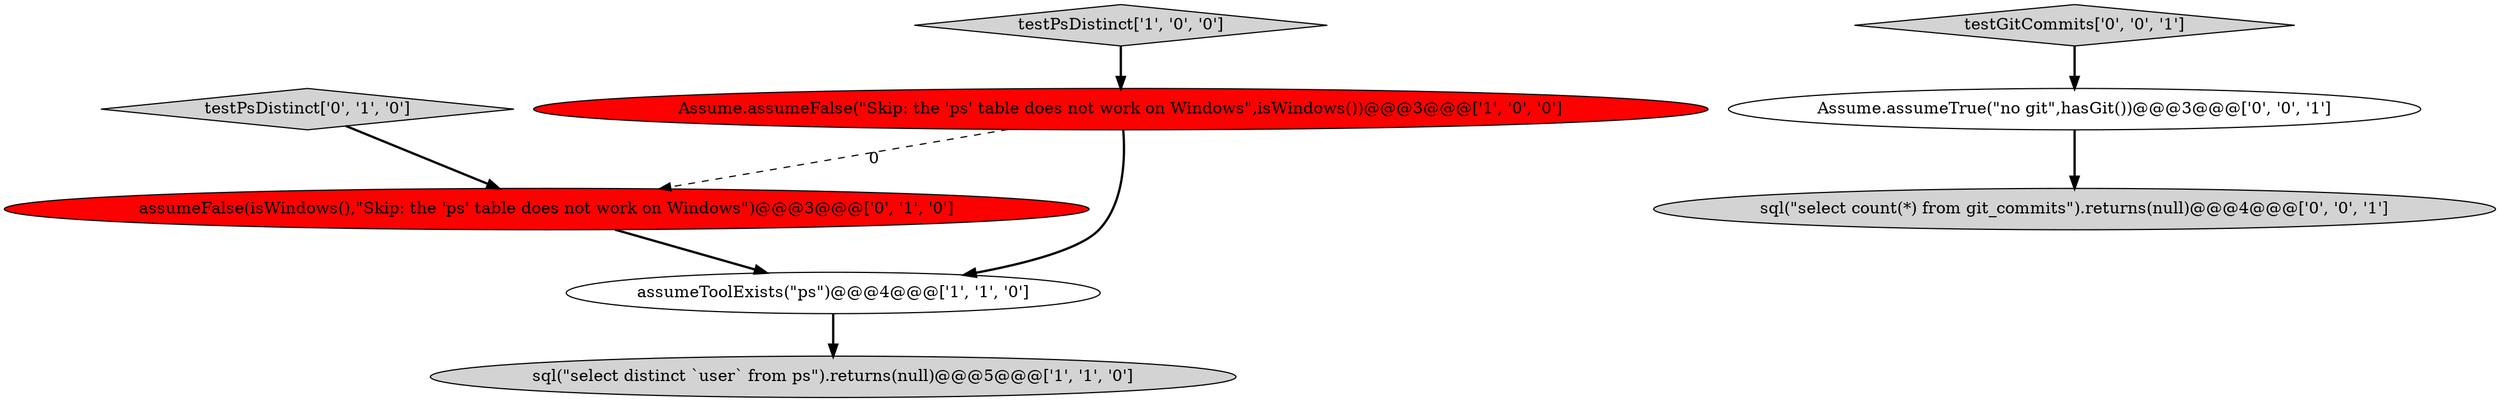 digraph {
1 [style = filled, label = "sql(\"select distinct `user` from ps\").returns(null)@@@5@@@['1', '1', '0']", fillcolor = lightgray, shape = ellipse image = "AAA0AAABBB1BBB"];
7 [style = filled, label = "testGitCommits['0', '0', '1']", fillcolor = lightgray, shape = diamond image = "AAA0AAABBB3BBB"];
8 [style = filled, label = "Assume.assumeTrue(\"no git\",hasGit())@@@3@@@['0', '0', '1']", fillcolor = white, shape = ellipse image = "AAA0AAABBB3BBB"];
5 [style = filled, label = "testPsDistinct['0', '1', '0']", fillcolor = lightgray, shape = diamond image = "AAA0AAABBB2BBB"];
3 [style = filled, label = "testPsDistinct['1', '0', '0']", fillcolor = lightgray, shape = diamond image = "AAA0AAABBB1BBB"];
2 [style = filled, label = "Assume.assumeFalse(\"Skip: the 'ps' table does not work on Windows\",isWindows())@@@3@@@['1', '0', '0']", fillcolor = red, shape = ellipse image = "AAA1AAABBB1BBB"];
6 [style = filled, label = "sql(\"select count(*) from git_commits\").returns(null)@@@4@@@['0', '0', '1']", fillcolor = lightgray, shape = ellipse image = "AAA0AAABBB3BBB"];
4 [style = filled, label = "assumeFalse(isWindows(),\"Skip: the 'ps' table does not work on Windows\")@@@3@@@['0', '1', '0']", fillcolor = red, shape = ellipse image = "AAA1AAABBB2BBB"];
0 [style = filled, label = "assumeToolExists(\"ps\")@@@4@@@['1', '1', '0']", fillcolor = white, shape = ellipse image = "AAA0AAABBB1BBB"];
2->0 [style = bold, label=""];
8->6 [style = bold, label=""];
3->2 [style = bold, label=""];
7->8 [style = bold, label=""];
0->1 [style = bold, label=""];
5->4 [style = bold, label=""];
4->0 [style = bold, label=""];
2->4 [style = dashed, label="0"];
}
